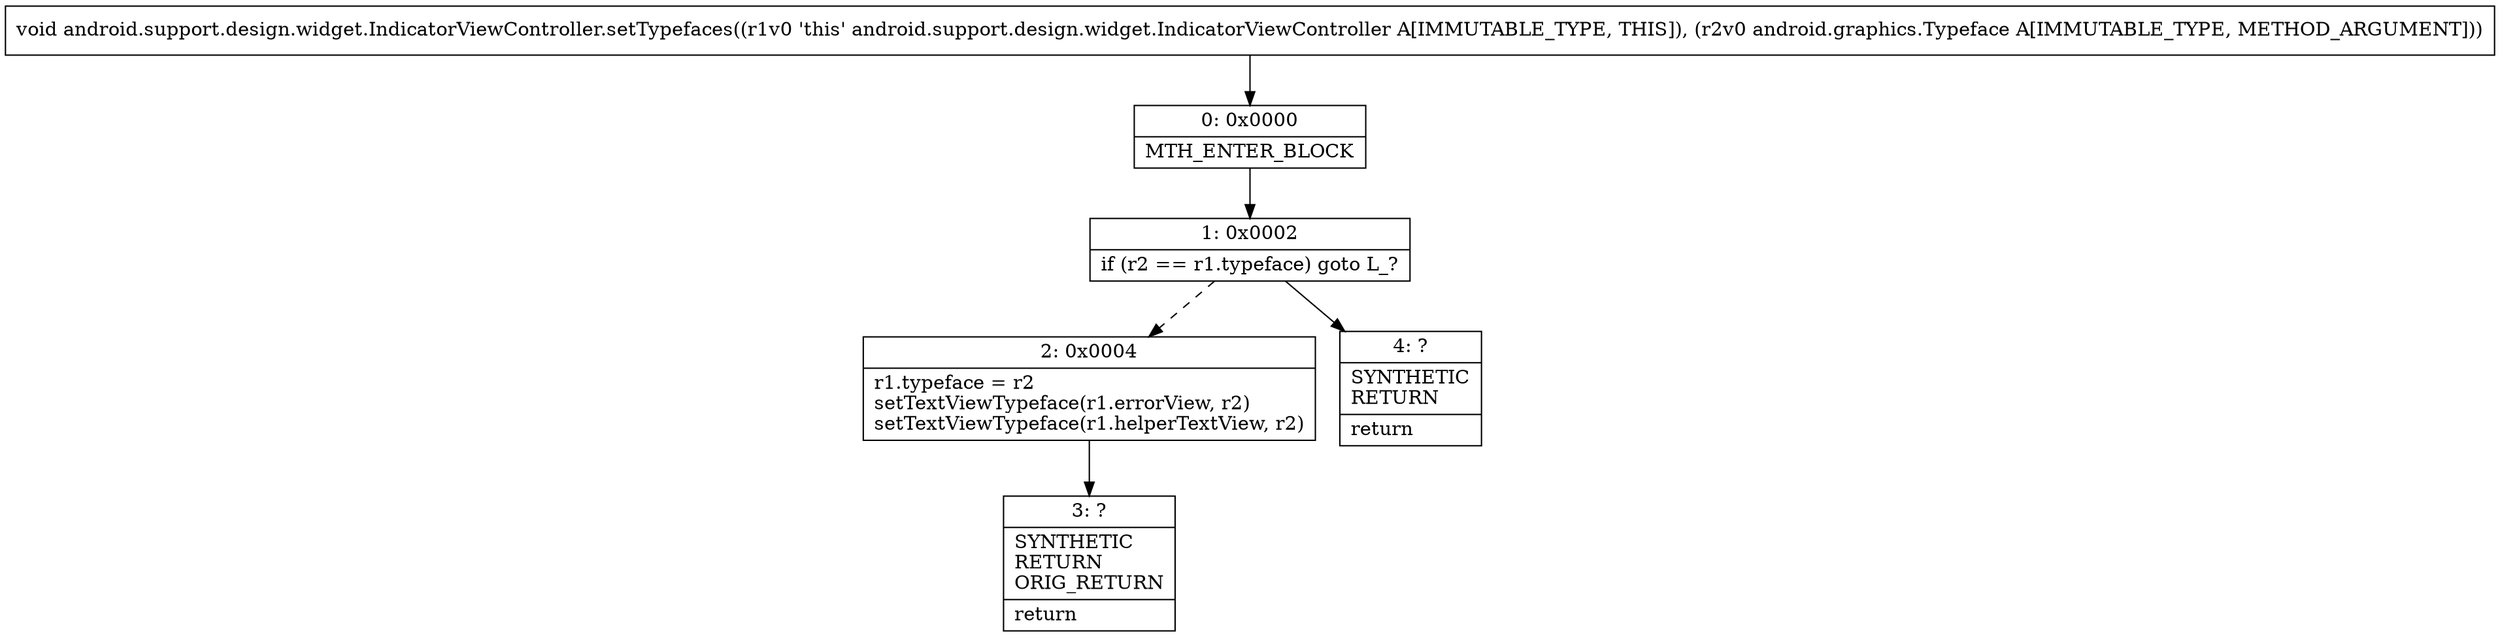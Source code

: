 digraph "CFG forandroid.support.design.widget.IndicatorViewController.setTypefaces(Landroid\/graphics\/Typeface;)V" {
Node_0 [shape=record,label="{0\:\ 0x0000|MTH_ENTER_BLOCK\l}"];
Node_1 [shape=record,label="{1\:\ 0x0002|if (r2 == r1.typeface) goto L_?\l}"];
Node_2 [shape=record,label="{2\:\ 0x0004|r1.typeface = r2\lsetTextViewTypeface(r1.errorView, r2)\lsetTextViewTypeface(r1.helperTextView, r2)\l}"];
Node_3 [shape=record,label="{3\:\ ?|SYNTHETIC\lRETURN\lORIG_RETURN\l|return\l}"];
Node_4 [shape=record,label="{4\:\ ?|SYNTHETIC\lRETURN\l|return\l}"];
MethodNode[shape=record,label="{void android.support.design.widget.IndicatorViewController.setTypefaces((r1v0 'this' android.support.design.widget.IndicatorViewController A[IMMUTABLE_TYPE, THIS]), (r2v0 android.graphics.Typeface A[IMMUTABLE_TYPE, METHOD_ARGUMENT])) }"];
MethodNode -> Node_0;
Node_0 -> Node_1;
Node_1 -> Node_2[style=dashed];
Node_1 -> Node_4;
Node_2 -> Node_3;
}


